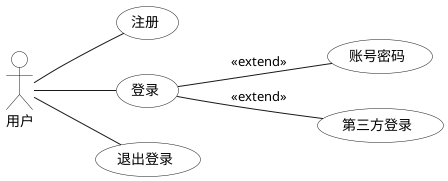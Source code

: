 @startuml
'最近一次更新时间: 2024-05-05
left to right direction

:用户: as User #white

(注册) as (Use1) #white
(登录) as (Use2) #white
  (账号密码) as (Use21) #white
  (第三方登录) as (Use22) #white
(退出登录) as (Use3) #white

User -down- (Use1)
User -down- (Use2)
User -down- (Use3)
(Use2) -- (Use21):<<extend>>
(Use2) -- (Use22):<<extend>>


@enduml